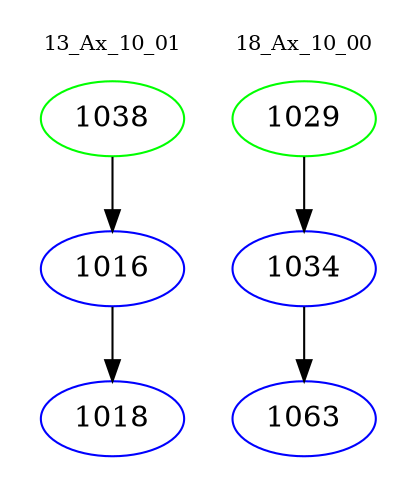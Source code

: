 digraph{
subgraph cluster_0 {
color = white
label = "13_Ax_10_01";
fontsize=10;
T0_1038 [label="1038", color="green"]
T0_1038 -> T0_1016 [color="black"]
T0_1016 [label="1016", color="blue"]
T0_1016 -> T0_1018 [color="black"]
T0_1018 [label="1018", color="blue"]
}
subgraph cluster_1 {
color = white
label = "18_Ax_10_00";
fontsize=10;
T1_1029 [label="1029", color="green"]
T1_1029 -> T1_1034 [color="black"]
T1_1034 [label="1034", color="blue"]
T1_1034 -> T1_1063 [color="black"]
T1_1063 [label="1063", color="blue"]
}
}
